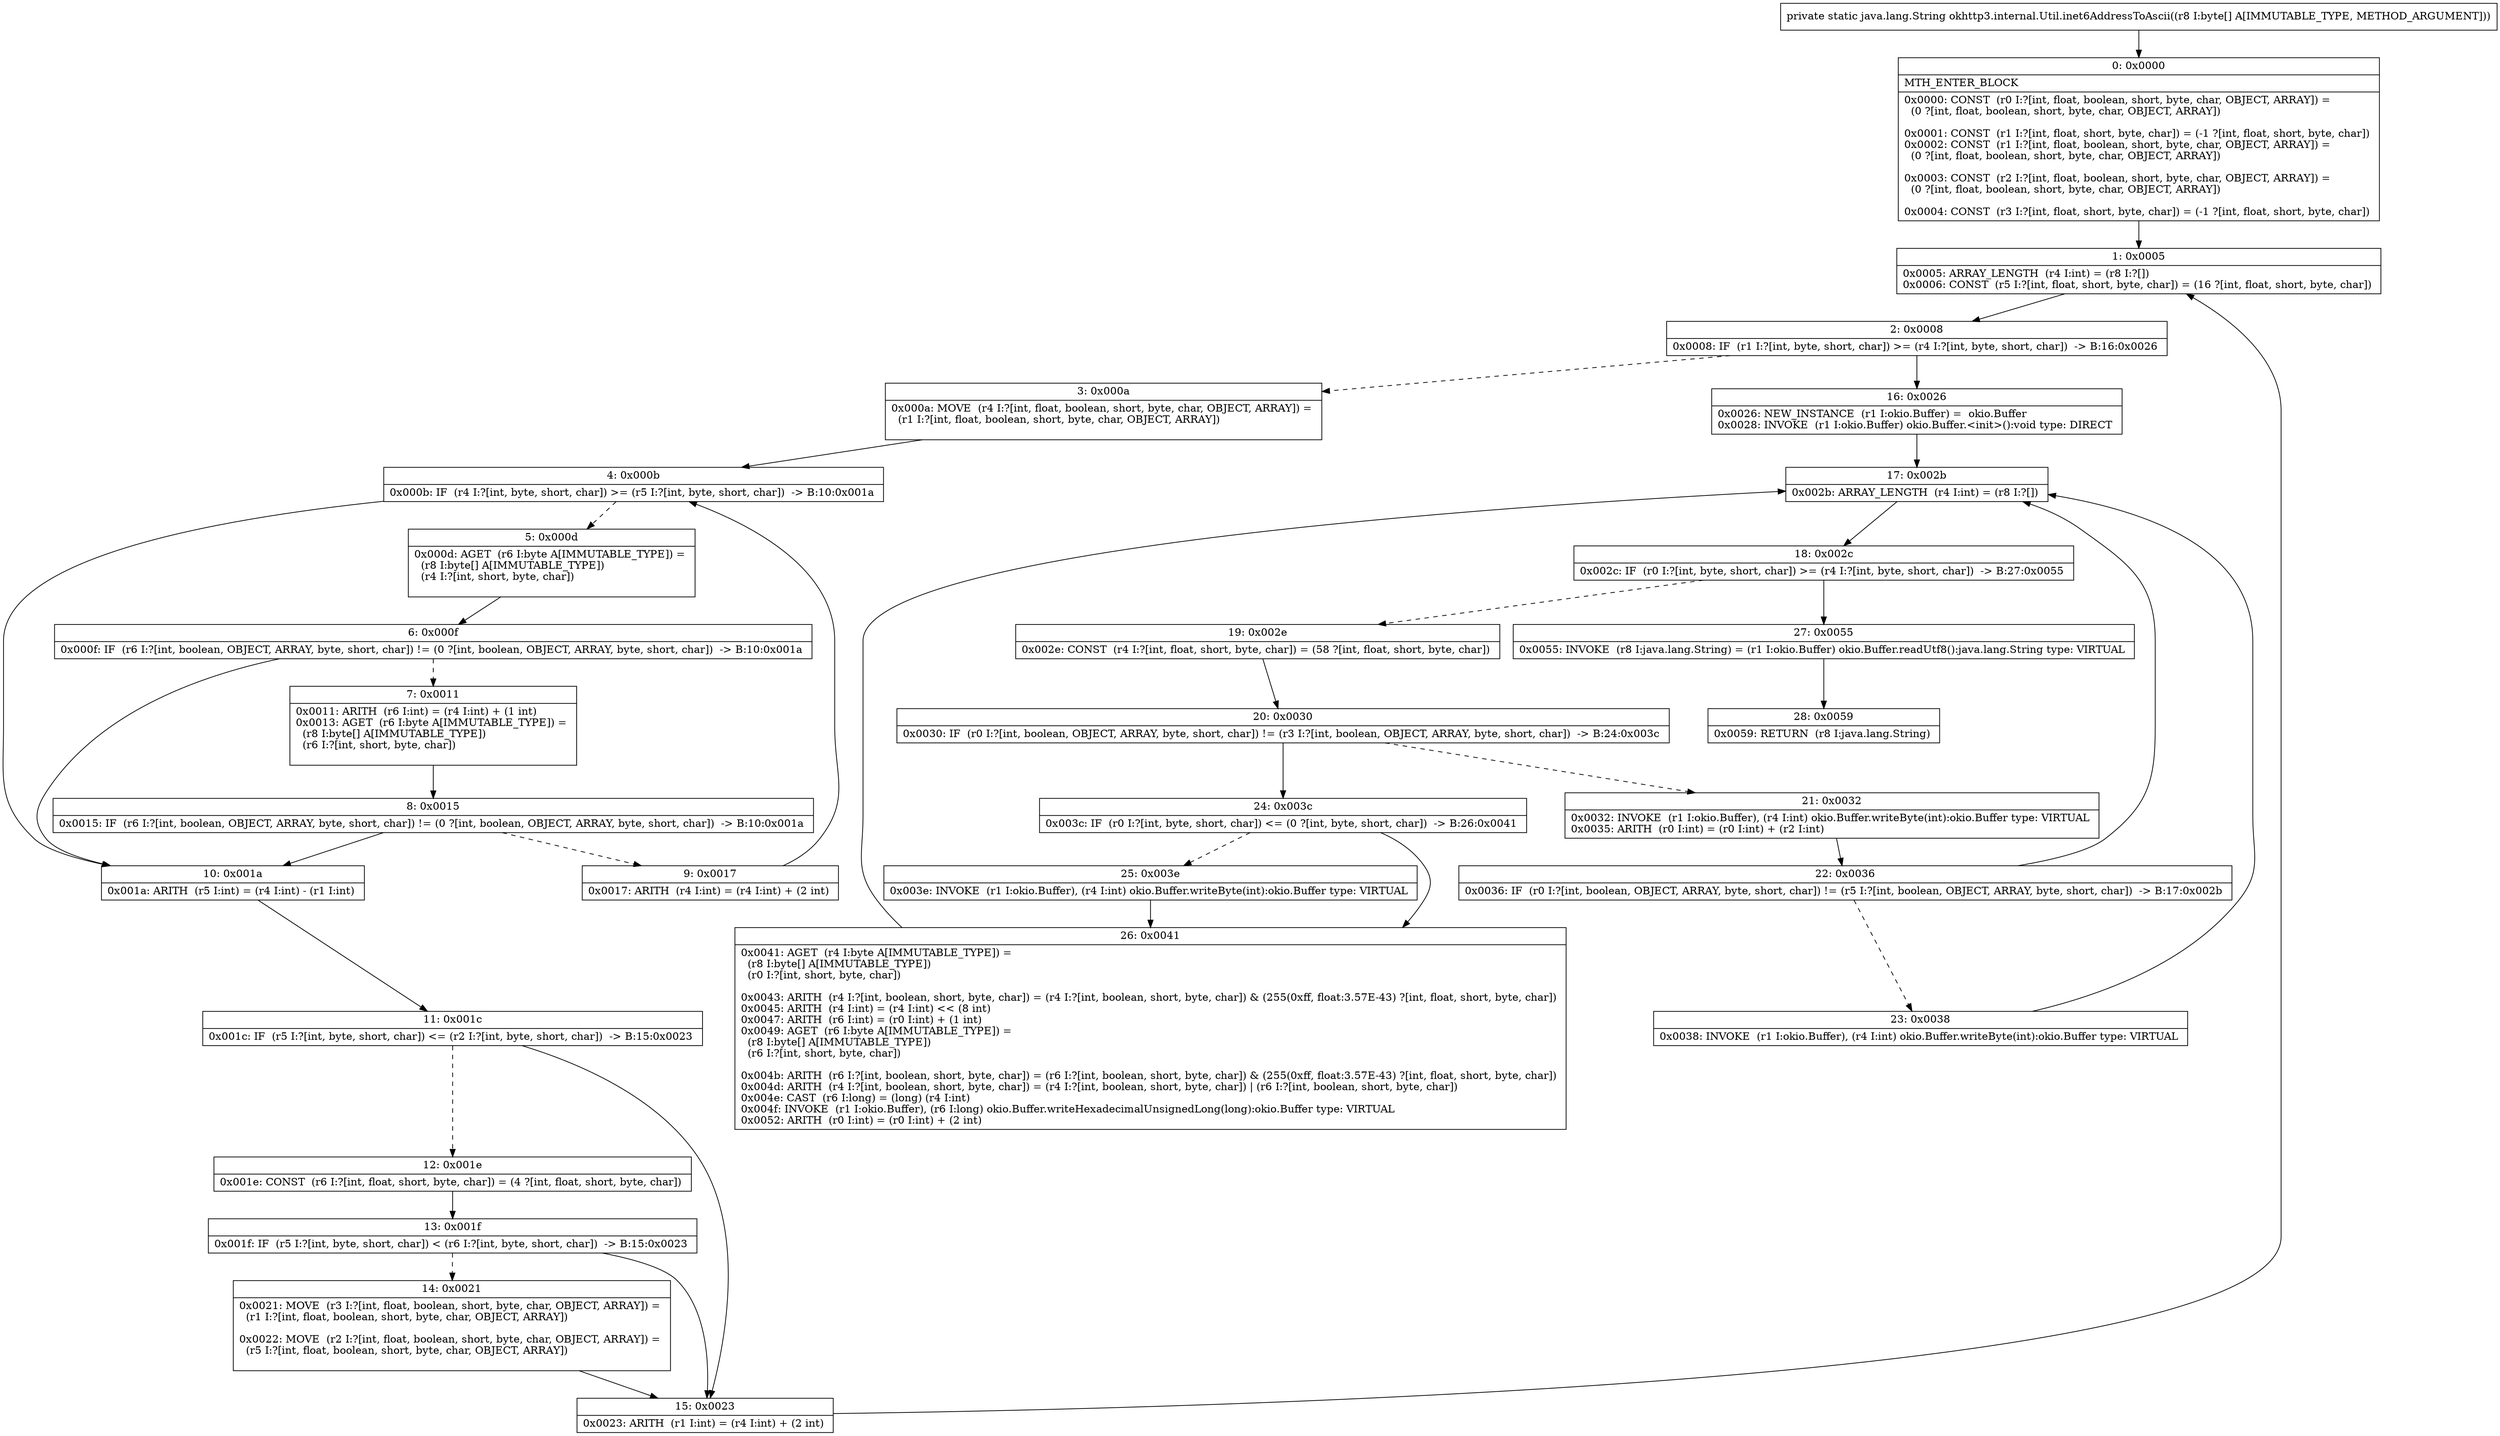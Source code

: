 digraph "CFG forokhttp3.internal.Util.inet6AddressToAscii([B)Ljava\/lang\/String;" {
Node_0 [shape=record,label="{0\:\ 0x0000|MTH_ENTER_BLOCK\l|0x0000: CONST  (r0 I:?[int, float, boolean, short, byte, char, OBJECT, ARRAY]) = \l  (0 ?[int, float, boolean, short, byte, char, OBJECT, ARRAY])\l \l0x0001: CONST  (r1 I:?[int, float, short, byte, char]) = (\-1 ?[int, float, short, byte, char]) \l0x0002: CONST  (r1 I:?[int, float, boolean, short, byte, char, OBJECT, ARRAY]) = \l  (0 ?[int, float, boolean, short, byte, char, OBJECT, ARRAY])\l \l0x0003: CONST  (r2 I:?[int, float, boolean, short, byte, char, OBJECT, ARRAY]) = \l  (0 ?[int, float, boolean, short, byte, char, OBJECT, ARRAY])\l \l0x0004: CONST  (r3 I:?[int, float, short, byte, char]) = (\-1 ?[int, float, short, byte, char]) \l}"];
Node_1 [shape=record,label="{1\:\ 0x0005|0x0005: ARRAY_LENGTH  (r4 I:int) = (r8 I:?[]) \l0x0006: CONST  (r5 I:?[int, float, short, byte, char]) = (16 ?[int, float, short, byte, char]) \l}"];
Node_2 [shape=record,label="{2\:\ 0x0008|0x0008: IF  (r1 I:?[int, byte, short, char]) \>= (r4 I:?[int, byte, short, char])  \-\> B:16:0x0026 \l}"];
Node_3 [shape=record,label="{3\:\ 0x000a|0x000a: MOVE  (r4 I:?[int, float, boolean, short, byte, char, OBJECT, ARRAY]) = \l  (r1 I:?[int, float, boolean, short, byte, char, OBJECT, ARRAY])\l \l}"];
Node_4 [shape=record,label="{4\:\ 0x000b|0x000b: IF  (r4 I:?[int, byte, short, char]) \>= (r5 I:?[int, byte, short, char])  \-\> B:10:0x001a \l}"];
Node_5 [shape=record,label="{5\:\ 0x000d|0x000d: AGET  (r6 I:byte A[IMMUTABLE_TYPE]) = \l  (r8 I:byte[] A[IMMUTABLE_TYPE])\l  (r4 I:?[int, short, byte, char])\l \l}"];
Node_6 [shape=record,label="{6\:\ 0x000f|0x000f: IF  (r6 I:?[int, boolean, OBJECT, ARRAY, byte, short, char]) != (0 ?[int, boolean, OBJECT, ARRAY, byte, short, char])  \-\> B:10:0x001a \l}"];
Node_7 [shape=record,label="{7\:\ 0x0011|0x0011: ARITH  (r6 I:int) = (r4 I:int) + (1 int) \l0x0013: AGET  (r6 I:byte A[IMMUTABLE_TYPE]) = \l  (r8 I:byte[] A[IMMUTABLE_TYPE])\l  (r6 I:?[int, short, byte, char])\l \l}"];
Node_8 [shape=record,label="{8\:\ 0x0015|0x0015: IF  (r6 I:?[int, boolean, OBJECT, ARRAY, byte, short, char]) != (0 ?[int, boolean, OBJECT, ARRAY, byte, short, char])  \-\> B:10:0x001a \l}"];
Node_9 [shape=record,label="{9\:\ 0x0017|0x0017: ARITH  (r4 I:int) = (r4 I:int) + (2 int) \l}"];
Node_10 [shape=record,label="{10\:\ 0x001a|0x001a: ARITH  (r5 I:int) = (r4 I:int) \- (r1 I:int) \l}"];
Node_11 [shape=record,label="{11\:\ 0x001c|0x001c: IF  (r5 I:?[int, byte, short, char]) \<= (r2 I:?[int, byte, short, char])  \-\> B:15:0x0023 \l}"];
Node_12 [shape=record,label="{12\:\ 0x001e|0x001e: CONST  (r6 I:?[int, float, short, byte, char]) = (4 ?[int, float, short, byte, char]) \l}"];
Node_13 [shape=record,label="{13\:\ 0x001f|0x001f: IF  (r5 I:?[int, byte, short, char]) \< (r6 I:?[int, byte, short, char])  \-\> B:15:0x0023 \l}"];
Node_14 [shape=record,label="{14\:\ 0x0021|0x0021: MOVE  (r3 I:?[int, float, boolean, short, byte, char, OBJECT, ARRAY]) = \l  (r1 I:?[int, float, boolean, short, byte, char, OBJECT, ARRAY])\l \l0x0022: MOVE  (r2 I:?[int, float, boolean, short, byte, char, OBJECT, ARRAY]) = \l  (r5 I:?[int, float, boolean, short, byte, char, OBJECT, ARRAY])\l \l}"];
Node_15 [shape=record,label="{15\:\ 0x0023|0x0023: ARITH  (r1 I:int) = (r4 I:int) + (2 int) \l}"];
Node_16 [shape=record,label="{16\:\ 0x0026|0x0026: NEW_INSTANCE  (r1 I:okio.Buffer) =  okio.Buffer \l0x0028: INVOKE  (r1 I:okio.Buffer) okio.Buffer.\<init\>():void type: DIRECT \l}"];
Node_17 [shape=record,label="{17\:\ 0x002b|0x002b: ARRAY_LENGTH  (r4 I:int) = (r8 I:?[]) \l}"];
Node_18 [shape=record,label="{18\:\ 0x002c|0x002c: IF  (r0 I:?[int, byte, short, char]) \>= (r4 I:?[int, byte, short, char])  \-\> B:27:0x0055 \l}"];
Node_19 [shape=record,label="{19\:\ 0x002e|0x002e: CONST  (r4 I:?[int, float, short, byte, char]) = (58 ?[int, float, short, byte, char]) \l}"];
Node_20 [shape=record,label="{20\:\ 0x0030|0x0030: IF  (r0 I:?[int, boolean, OBJECT, ARRAY, byte, short, char]) != (r3 I:?[int, boolean, OBJECT, ARRAY, byte, short, char])  \-\> B:24:0x003c \l}"];
Node_21 [shape=record,label="{21\:\ 0x0032|0x0032: INVOKE  (r1 I:okio.Buffer), (r4 I:int) okio.Buffer.writeByte(int):okio.Buffer type: VIRTUAL \l0x0035: ARITH  (r0 I:int) = (r0 I:int) + (r2 I:int) \l}"];
Node_22 [shape=record,label="{22\:\ 0x0036|0x0036: IF  (r0 I:?[int, boolean, OBJECT, ARRAY, byte, short, char]) != (r5 I:?[int, boolean, OBJECT, ARRAY, byte, short, char])  \-\> B:17:0x002b \l}"];
Node_23 [shape=record,label="{23\:\ 0x0038|0x0038: INVOKE  (r1 I:okio.Buffer), (r4 I:int) okio.Buffer.writeByte(int):okio.Buffer type: VIRTUAL \l}"];
Node_24 [shape=record,label="{24\:\ 0x003c|0x003c: IF  (r0 I:?[int, byte, short, char]) \<= (0 ?[int, byte, short, char])  \-\> B:26:0x0041 \l}"];
Node_25 [shape=record,label="{25\:\ 0x003e|0x003e: INVOKE  (r1 I:okio.Buffer), (r4 I:int) okio.Buffer.writeByte(int):okio.Buffer type: VIRTUAL \l}"];
Node_26 [shape=record,label="{26\:\ 0x0041|0x0041: AGET  (r4 I:byte A[IMMUTABLE_TYPE]) = \l  (r8 I:byte[] A[IMMUTABLE_TYPE])\l  (r0 I:?[int, short, byte, char])\l \l0x0043: ARITH  (r4 I:?[int, boolean, short, byte, char]) = (r4 I:?[int, boolean, short, byte, char]) & (255(0xff, float:3.57E\-43) ?[int, float, short, byte, char]) \l0x0045: ARITH  (r4 I:int) = (r4 I:int) \<\< (8 int) \l0x0047: ARITH  (r6 I:int) = (r0 I:int) + (1 int) \l0x0049: AGET  (r6 I:byte A[IMMUTABLE_TYPE]) = \l  (r8 I:byte[] A[IMMUTABLE_TYPE])\l  (r6 I:?[int, short, byte, char])\l \l0x004b: ARITH  (r6 I:?[int, boolean, short, byte, char]) = (r6 I:?[int, boolean, short, byte, char]) & (255(0xff, float:3.57E\-43) ?[int, float, short, byte, char]) \l0x004d: ARITH  (r4 I:?[int, boolean, short, byte, char]) = (r4 I:?[int, boolean, short, byte, char]) \| (r6 I:?[int, boolean, short, byte, char]) \l0x004e: CAST  (r6 I:long) = (long) (r4 I:int) \l0x004f: INVOKE  (r1 I:okio.Buffer), (r6 I:long) okio.Buffer.writeHexadecimalUnsignedLong(long):okio.Buffer type: VIRTUAL \l0x0052: ARITH  (r0 I:int) = (r0 I:int) + (2 int) \l}"];
Node_27 [shape=record,label="{27\:\ 0x0055|0x0055: INVOKE  (r8 I:java.lang.String) = (r1 I:okio.Buffer) okio.Buffer.readUtf8():java.lang.String type: VIRTUAL \l}"];
Node_28 [shape=record,label="{28\:\ 0x0059|0x0059: RETURN  (r8 I:java.lang.String) \l}"];
MethodNode[shape=record,label="{private static java.lang.String okhttp3.internal.Util.inet6AddressToAscii((r8 I:byte[] A[IMMUTABLE_TYPE, METHOD_ARGUMENT])) }"];
MethodNode -> Node_0;
Node_0 -> Node_1;
Node_1 -> Node_2;
Node_2 -> Node_3[style=dashed];
Node_2 -> Node_16;
Node_3 -> Node_4;
Node_4 -> Node_5[style=dashed];
Node_4 -> Node_10;
Node_5 -> Node_6;
Node_6 -> Node_7[style=dashed];
Node_6 -> Node_10;
Node_7 -> Node_8;
Node_8 -> Node_9[style=dashed];
Node_8 -> Node_10;
Node_9 -> Node_4;
Node_10 -> Node_11;
Node_11 -> Node_12[style=dashed];
Node_11 -> Node_15;
Node_12 -> Node_13;
Node_13 -> Node_14[style=dashed];
Node_13 -> Node_15;
Node_14 -> Node_15;
Node_15 -> Node_1;
Node_16 -> Node_17;
Node_17 -> Node_18;
Node_18 -> Node_19[style=dashed];
Node_18 -> Node_27;
Node_19 -> Node_20;
Node_20 -> Node_21[style=dashed];
Node_20 -> Node_24;
Node_21 -> Node_22;
Node_22 -> Node_17;
Node_22 -> Node_23[style=dashed];
Node_23 -> Node_17;
Node_24 -> Node_25[style=dashed];
Node_24 -> Node_26;
Node_25 -> Node_26;
Node_26 -> Node_17;
Node_27 -> Node_28;
}

